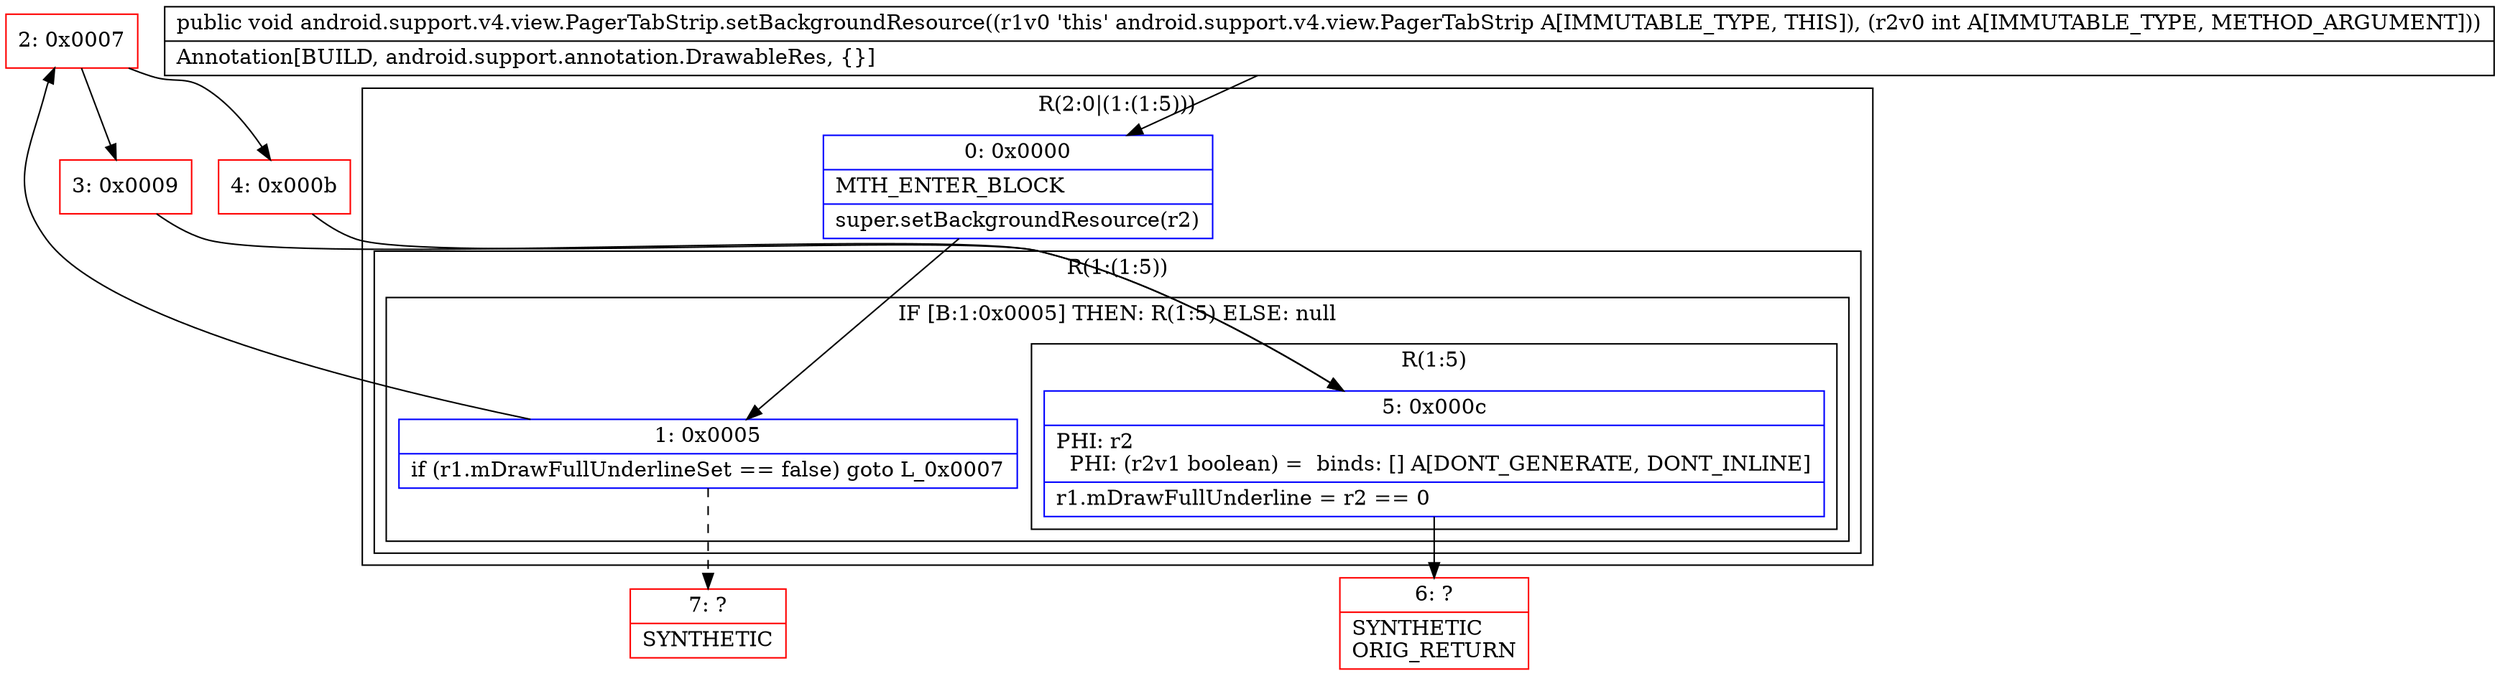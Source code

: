 digraph "CFG forandroid.support.v4.view.PagerTabStrip.setBackgroundResource(I)V" {
subgraph cluster_Region_1988307614 {
label = "R(2:0|(1:(1:5)))";
node [shape=record,color=blue];
Node_0 [shape=record,label="{0\:\ 0x0000|MTH_ENTER_BLOCK\l|super.setBackgroundResource(r2)\l}"];
subgraph cluster_Region_2001383470 {
label = "R(1:(1:5))";
node [shape=record,color=blue];
subgraph cluster_IfRegion_354148521 {
label = "IF [B:1:0x0005] THEN: R(1:5) ELSE: null";
node [shape=record,color=blue];
Node_1 [shape=record,label="{1\:\ 0x0005|if (r1.mDrawFullUnderlineSet == false) goto L_0x0007\l}"];
subgraph cluster_Region_154915650 {
label = "R(1:5)";
node [shape=record,color=blue];
Node_5 [shape=record,label="{5\:\ 0x000c|PHI: r2 \l  PHI: (r2v1 boolean) =  binds: [] A[DONT_GENERATE, DONT_INLINE]\l|r1.mDrawFullUnderline = r2 == 0\l}"];
}
}
}
}
Node_2 [shape=record,color=red,label="{2\:\ 0x0007}"];
Node_3 [shape=record,color=red,label="{3\:\ 0x0009}"];
Node_4 [shape=record,color=red,label="{4\:\ 0x000b}"];
Node_6 [shape=record,color=red,label="{6\:\ ?|SYNTHETIC\lORIG_RETURN\l}"];
Node_7 [shape=record,color=red,label="{7\:\ ?|SYNTHETIC\l}"];
MethodNode[shape=record,label="{public void android.support.v4.view.PagerTabStrip.setBackgroundResource((r1v0 'this' android.support.v4.view.PagerTabStrip A[IMMUTABLE_TYPE, THIS]), (r2v0 int A[IMMUTABLE_TYPE, METHOD_ARGUMENT]))  | Annotation[BUILD, android.support.annotation.DrawableRes, \{\}]\l}"];
MethodNode -> Node_0;
Node_0 -> Node_1;
Node_1 -> Node_2;
Node_1 -> Node_7[style=dashed];
Node_5 -> Node_6;
Node_2 -> Node_3;
Node_2 -> Node_4;
Node_3 -> Node_5;
Node_4 -> Node_5;
}

